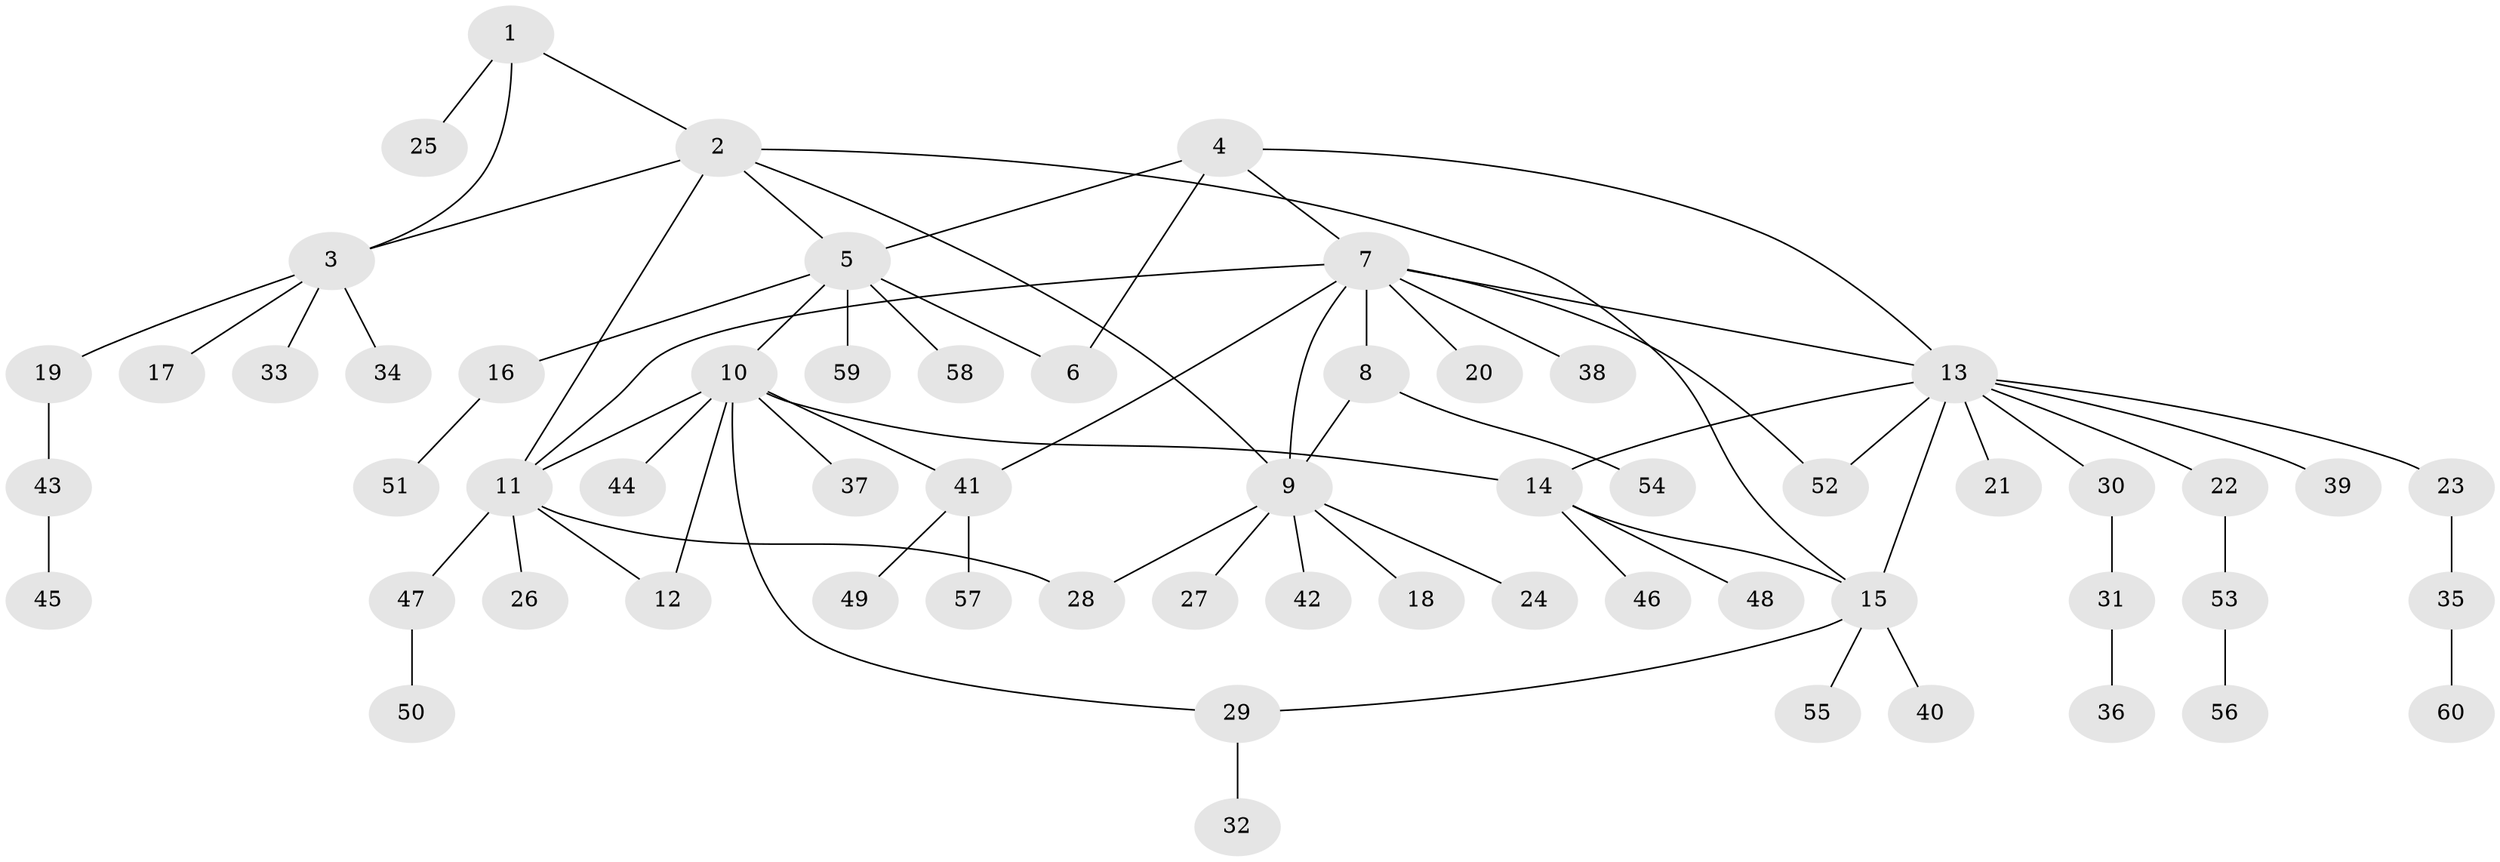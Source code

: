 // coarse degree distribution, {8: 0.027777777777777776, 4: 0.027777777777777776, 14: 0.027777777777777776, 6: 0.027777777777777776, 7: 0.05555555555555555, 2: 0.2222222222222222, 1: 0.5833333333333334, 3: 0.027777777777777776}
// Generated by graph-tools (version 1.1) at 2025/19/03/04/25 18:19:51]
// undirected, 60 vertices, 74 edges
graph export_dot {
graph [start="1"]
  node [color=gray90,style=filled];
  1;
  2;
  3;
  4;
  5;
  6;
  7;
  8;
  9;
  10;
  11;
  12;
  13;
  14;
  15;
  16;
  17;
  18;
  19;
  20;
  21;
  22;
  23;
  24;
  25;
  26;
  27;
  28;
  29;
  30;
  31;
  32;
  33;
  34;
  35;
  36;
  37;
  38;
  39;
  40;
  41;
  42;
  43;
  44;
  45;
  46;
  47;
  48;
  49;
  50;
  51;
  52;
  53;
  54;
  55;
  56;
  57;
  58;
  59;
  60;
  1 -- 2;
  1 -- 3;
  1 -- 25;
  2 -- 3;
  2 -- 5;
  2 -- 9;
  2 -- 11;
  2 -- 15;
  3 -- 17;
  3 -- 19;
  3 -- 33;
  3 -- 34;
  4 -- 5;
  4 -- 6;
  4 -- 7;
  4 -- 13;
  5 -- 6;
  5 -- 10;
  5 -- 16;
  5 -- 58;
  5 -- 59;
  7 -- 8;
  7 -- 9;
  7 -- 11;
  7 -- 13;
  7 -- 20;
  7 -- 38;
  7 -- 41;
  7 -- 52;
  8 -- 9;
  8 -- 54;
  9 -- 18;
  9 -- 24;
  9 -- 27;
  9 -- 28;
  9 -- 42;
  10 -- 11;
  10 -- 12;
  10 -- 14;
  10 -- 29;
  10 -- 37;
  10 -- 41;
  10 -- 44;
  11 -- 12;
  11 -- 26;
  11 -- 28;
  11 -- 47;
  13 -- 14;
  13 -- 15;
  13 -- 21;
  13 -- 22;
  13 -- 23;
  13 -- 30;
  13 -- 39;
  13 -- 52;
  14 -- 15;
  14 -- 46;
  14 -- 48;
  15 -- 29;
  15 -- 40;
  15 -- 55;
  16 -- 51;
  19 -- 43;
  22 -- 53;
  23 -- 35;
  29 -- 32;
  30 -- 31;
  31 -- 36;
  35 -- 60;
  41 -- 49;
  41 -- 57;
  43 -- 45;
  47 -- 50;
  53 -- 56;
}
